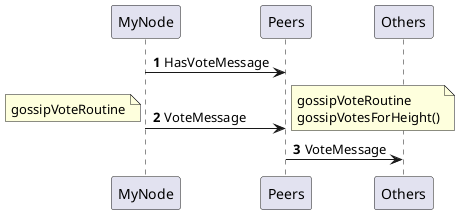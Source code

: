 @startuml
'https://plantuml.com/sequence-diagram

autonumber
MyNode->Peers:HasVoteMessage
MyNode->Peers:VoteMessage
note left:gossipVoteRoutine
note right:gossipVoteRoutine\ngossipVotesForHeight()
Peers->Others:VoteMessage
@enduml